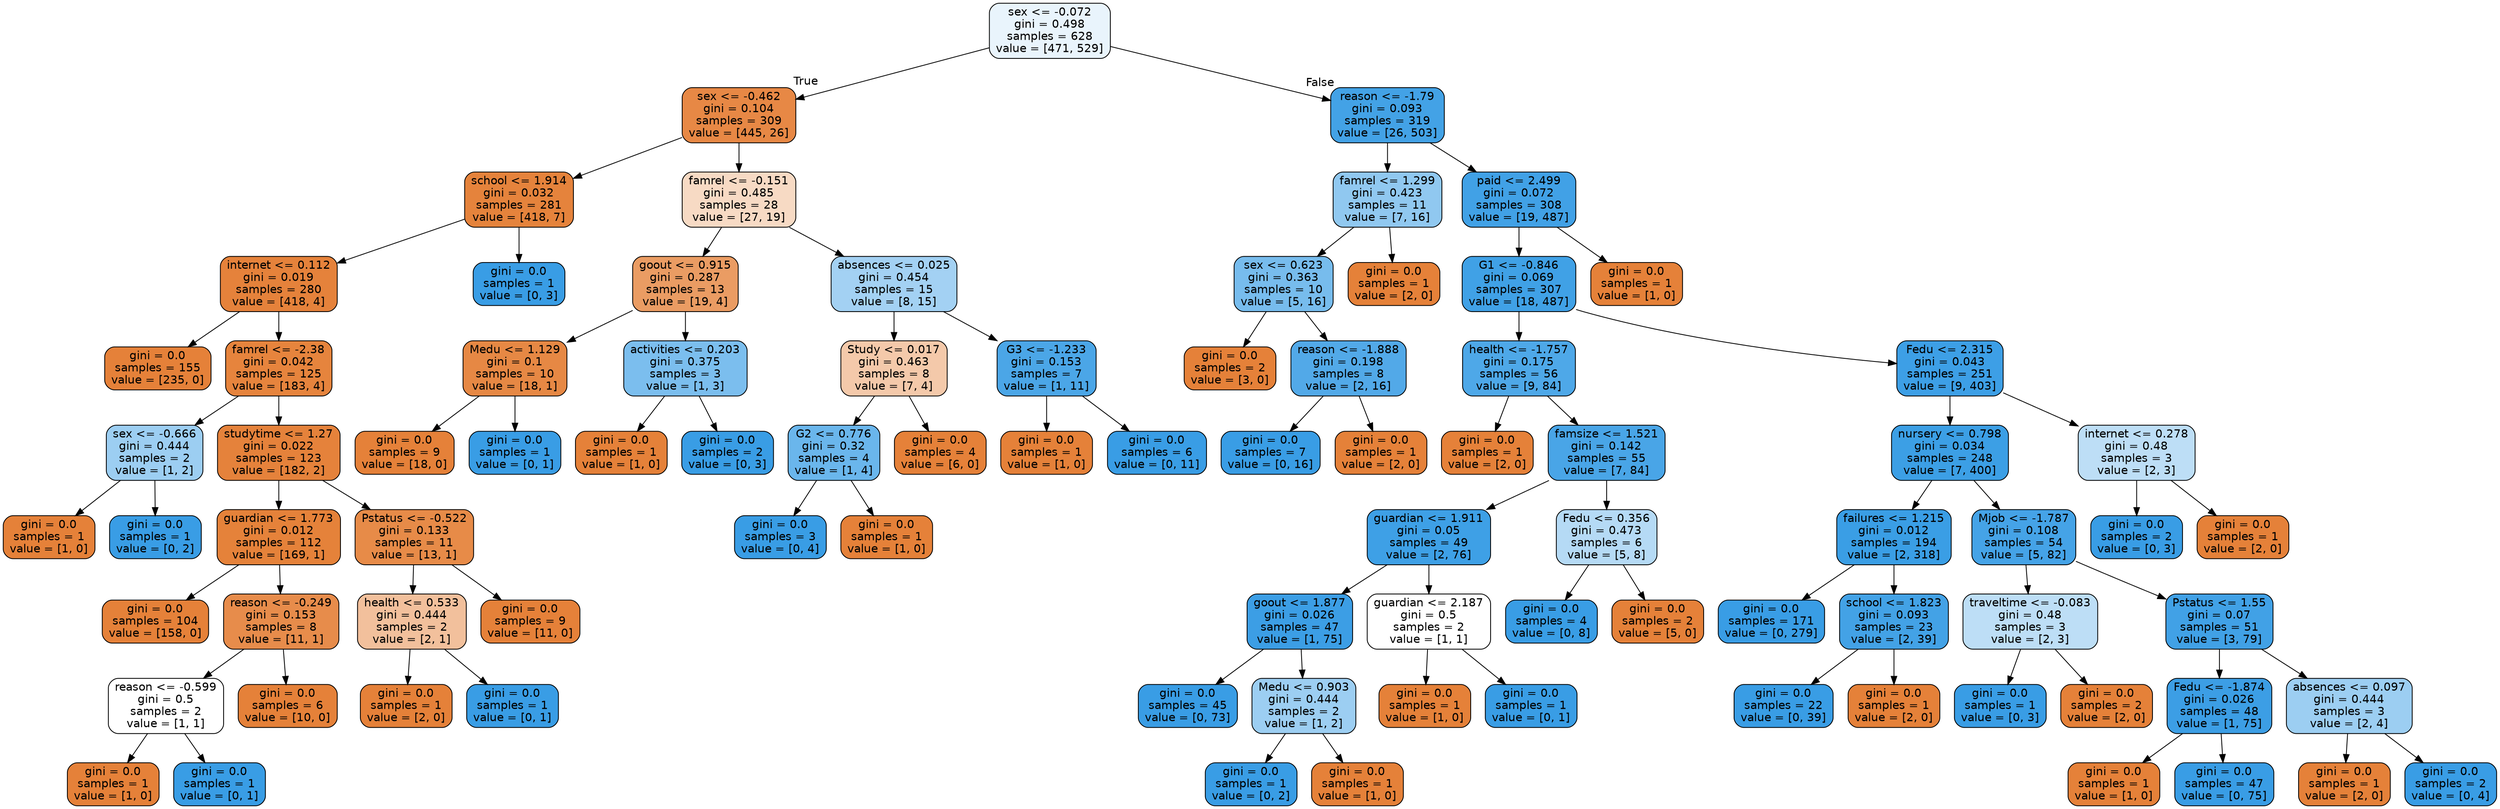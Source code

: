digraph Tree {
node [shape=box, style="filled, rounded", color="black", fontname=helvetica] ;
edge [fontname=helvetica] ;
0 [label="sex <= -0.072\ngini = 0.498\nsamples = 628\nvalue = [471, 529]", fillcolor="#e9f4fc"] ;
1 [label="sex <= -0.462\ngini = 0.104\nsamples = 309\nvalue = [445, 26]", fillcolor="#e78845"] ;
0 -> 1 [labeldistance=2.5, labelangle=45, headlabel="True"] ;
2 [label="school <= 1.914\ngini = 0.032\nsamples = 281\nvalue = [418, 7]", fillcolor="#e5833c"] ;
1 -> 2 ;
3 [label="internet <= 0.112\ngini = 0.019\nsamples = 280\nvalue = [418, 4]", fillcolor="#e5823b"] ;
2 -> 3 ;
4 [label="gini = 0.0\nsamples = 155\nvalue = [235, 0]", fillcolor="#e58139"] ;
3 -> 4 ;
5 [label="famrel <= -2.38\ngini = 0.042\nsamples = 125\nvalue = [183, 4]", fillcolor="#e6843d"] ;
3 -> 5 ;
6 [label="sex <= -0.666\ngini = 0.444\nsamples = 2\nvalue = [1, 2]", fillcolor="#9ccef2"] ;
5 -> 6 ;
7 [label="gini = 0.0\nsamples = 1\nvalue = [1, 0]", fillcolor="#e58139"] ;
6 -> 7 ;
8 [label="gini = 0.0\nsamples = 1\nvalue = [0, 2]", fillcolor="#399de5"] ;
6 -> 8 ;
9 [label="studytime <= 1.27\ngini = 0.022\nsamples = 123\nvalue = [182, 2]", fillcolor="#e5823b"] ;
5 -> 9 ;
10 [label="guardian <= 1.773\ngini = 0.012\nsamples = 112\nvalue = [169, 1]", fillcolor="#e5823a"] ;
9 -> 10 ;
11 [label="gini = 0.0\nsamples = 104\nvalue = [158, 0]", fillcolor="#e58139"] ;
10 -> 11 ;
12 [label="reason <= -0.249\ngini = 0.153\nsamples = 8\nvalue = [11, 1]", fillcolor="#e78c4b"] ;
10 -> 12 ;
13 [label="reason <= -0.599\ngini = 0.5\nsamples = 2\nvalue = [1, 1]", fillcolor="#ffffff"] ;
12 -> 13 ;
14 [label="gini = 0.0\nsamples = 1\nvalue = [1, 0]", fillcolor="#e58139"] ;
13 -> 14 ;
15 [label="gini = 0.0\nsamples = 1\nvalue = [0, 1]", fillcolor="#399de5"] ;
13 -> 15 ;
16 [label="gini = 0.0\nsamples = 6\nvalue = [10, 0]", fillcolor="#e58139"] ;
12 -> 16 ;
17 [label="Pstatus <= -0.522\ngini = 0.133\nsamples = 11\nvalue = [13, 1]", fillcolor="#e78b48"] ;
9 -> 17 ;
18 [label="health <= 0.533\ngini = 0.444\nsamples = 2\nvalue = [2, 1]", fillcolor="#f2c09c"] ;
17 -> 18 ;
19 [label="gini = 0.0\nsamples = 1\nvalue = [2, 0]", fillcolor="#e58139"] ;
18 -> 19 ;
20 [label="gini = 0.0\nsamples = 1\nvalue = [0, 1]", fillcolor="#399de5"] ;
18 -> 20 ;
21 [label="gini = 0.0\nsamples = 9\nvalue = [11, 0]", fillcolor="#e58139"] ;
17 -> 21 ;
22 [label="gini = 0.0\nsamples = 1\nvalue = [0, 3]", fillcolor="#399de5"] ;
2 -> 22 ;
23 [label="famrel <= -0.151\ngini = 0.485\nsamples = 28\nvalue = [27, 19]", fillcolor="#f7dac4"] ;
1 -> 23 ;
24 [label="goout <= 0.915\ngini = 0.287\nsamples = 13\nvalue = [19, 4]", fillcolor="#ea9c63"] ;
23 -> 24 ;
25 [label="Medu <= 1.129\ngini = 0.1\nsamples = 10\nvalue = [18, 1]", fillcolor="#e68844"] ;
24 -> 25 ;
26 [label="gini = 0.0\nsamples = 9\nvalue = [18, 0]", fillcolor="#e58139"] ;
25 -> 26 ;
27 [label="gini = 0.0\nsamples = 1\nvalue = [0, 1]", fillcolor="#399de5"] ;
25 -> 27 ;
28 [label="activities <= 0.203\ngini = 0.375\nsamples = 3\nvalue = [1, 3]", fillcolor="#7bbeee"] ;
24 -> 28 ;
29 [label="gini = 0.0\nsamples = 1\nvalue = [1, 0]", fillcolor="#e58139"] ;
28 -> 29 ;
30 [label="gini = 0.0\nsamples = 2\nvalue = [0, 3]", fillcolor="#399de5"] ;
28 -> 30 ;
31 [label="absences <= 0.025\ngini = 0.454\nsamples = 15\nvalue = [8, 15]", fillcolor="#a3d1f3"] ;
23 -> 31 ;
32 [label="Study <= 0.017\ngini = 0.463\nsamples = 8\nvalue = [7, 4]", fillcolor="#f4c9aa"] ;
31 -> 32 ;
33 [label="G2 <= 0.776\ngini = 0.32\nsamples = 4\nvalue = [1, 4]", fillcolor="#6ab6ec"] ;
32 -> 33 ;
34 [label="gini = 0.0\nsamples = 3\nvalue = [0, 4]", fillcolor="#399de5"] ;
33 -> 34 ;
35 [label="gini = 0.0\nsamples = 1\nvalue = [1, 0]", fillcolor="#e58139"] ;
33 -> 35 ;
36 [label="gini = 0.0\nsamples = 4\nvalue = [6, 0]", fillcolor="#e58139"] ;
32 -> 36 ;
37 [label="G3 <= -1.233\ngini = 0.153\nsamples = 7\nvalue = [1, 11]", fillcolor="#4ba6e7"] ;
31 -> 37 ;
38 [label="gini = 0.0\nsamples = 1\nvalue = [1, 0]", fillcolor="#e58139"] ;
37 -> 38 ;
39 [label="gini = 0.0\nsamples = 6\nvalue = [0, 11]", fillcolor="#399de5"] ;
37 -> 39 ;
40 [label="reason <= -1.79\ngini = 0.093\nsamples = 319\nvalue = [26, 503]", fillcolor="#43a2e6"] ;
0 -> 40 [labeldistance=2.5, labelangle=-45, headlabel="False"] ;
41 [label="famrel <= 1.299\ngini = 0.423\nsamples = 11\nvalue = [7, 16]", fillcolor="#90c8f0"] ;
40 -> 41 ;
42 [label="sex <= 0.623\ngini = 0.363\nsamples = 10\nvalue = [5, 16]", fillcolor="#77bced"] ;
41 -> 42 ;
43 [label="gini = 0.0\nsamples = 2\nvalue = [3, 0]", fillcolor="#e58139"] ;
42 -> 43 ;
44 [label="reason <= -1.888\ngini = 0.198\nsamples = 8\nvalue = [2, 16]", fillcolor="#52a9e8"] ;
42 -> 44 ;
45 [label="gini = 0.0\nsamples = 7\nvalue = [0, 16]", fillcolor="#399de5"] ;
44 -> 45 ;
46 [label="gini = 0.0\nsamples = 1\nvalue = [2, 0]", fillcolor="#e58139"] ;
44 -> 46 ;
47 [label="gini = 0.0\nsamples = 1\nvalue = [2, 0]", fillcolor="#e58139"] ;
41 -> 47 ;
48 [label="paid <= 2.499\ngini = 0.072\nsamples = 308\nvalue = [19, 487]", fillcolor="#41a1e6"] ;
40 -> 48 ;
49 [label="G1 <= -0.846\ngini = 0.069\nsamples = 307\nvalue = [18, 487]", fillcolor="#40a1e6"] ;
48 -> 49 ;
50 [label="health <= -1.757\ngini = 0.175\nsamples = 56\nvalue = [9, 84]", fillcolor="#4ea8e8"] ;
49 -> 50 ;
51 [label="gini = 0.0\nsamples = 1\nvalue = [2, 0]", fillcolor="#e58139"] ;
50 -> 51 ;
52 [label="famsize <= 1.521\ngini = 0.142\nsamples = 55\nvalue = [7, 84]", fillcolor="#49a5e7"] ;
50 -> 52 ;
53 [label="guardian <= 1.911\ngini = 0.05\nsamples = 49\nvalue = [2, 76]", fillcolor="#3ea0e6"] ;
52 -> 53 ;
54 [label="goout <= 1.877\ngini = 0.026\nsamples = 47\nvalue = [1, 75]", fillcolor="#3c9ee5"] ;
53 -> 54 ;
55 [label="gini = 0.0\nsamples = 45\nvalue = [0, 73]", fillcolor="#399de5"] ;
54 -> 55 ;
56 [label="Medu <= 0.903\ngini = 0.444\nsamples = 2\nvalue = [1, 2]", fillcolor="#9ccef2"] ;
54 -> 56 ;
57 [label="gini = 0.0\nsamples = 1\nvalue = [0, 2]", fillcolor="#399de5"] ;
56 -> 57 ;
58 [label="gini = 0.0\nsamples = 1\nvalue = [1, 0]", fillcolor="#e58139"] ;
56 -> 58 ;
59 [label="guardian <= 2.187\ngini = 0.5\nsamples = 2\nvalue = [1, 1]", fillcolor="#ffffff"] ;
53 -> 59 ;
60 [label="gini = 0.0\nsamples = 1\nvalue = [1, 0]", fillcolor="#e58139"] ;
59 -> 60 ;
61 [label="gini = 0.0\nsamples = 1\nvalue = [0, 1]", fillcolor="#399de5"] ;
59 -> 61 ;
62 [label="Fedu <= 0.356\ngini = 0.473\nsamples = 6\nvalue = [5, 8]", fillcolor="#b5daf5"] ;
52 -> 62 ;
63 [label="gini = 0.0\nsamples = 4\nvalue = [0, 8]", fillcolor="#399de5"] ;
62 -> 63 ;
64 [label="gini = 0.0\nsamples = 2\nvalue = [5, 0]", fillcolor="#e58139"] ;
62 -> 64 ;
65 [label="Fedu <= 2.315\ngini = 0.043\nsamples = 251\nvalue = [9, 403]", fillcolor="#3d9fe6"] ;
49 -> 65 ;
66 [label="nursery <= 0.798\ngini = 0.034\nsamples = 248\nvalue = [7, 400]", fillcolor="#3c9fe5"] ;
65 -> 66 ;
67 [label="failures <= 1.215\ngini = 0.012\nsamples = 194\nvalue = [2, 318]", fillcolor="#3a9ee5"] ;
66 -> 67 ;
68 [label="gini = 0.0\nsamples = 171\nvalue = [0, 279]", fillcolor="#399de5"] ;
67 -> 68 ;
69 [label="school <= 1.823\ngini = 0.093\nsamples = 23\nvalue = [2, 39]", fillcolor="#43a2e6"] ;
67 -> 69 ;
70 [label="gini = 0.0\nsamples = 22\nvalue = [0, 39]", fillcolor="#399de5"] ;
69 -> 70 ;
71 [label="gini = 0.0\nsamples = 1\nvalue = [2, 0]", fillcolor="#e58139"] ;
69 -> 71 ;
72 [label="Mjob <= -1.787\ngini = 0.108\nsamples = 54\nvalue = [5, 82]", fillcolor="#45a3e7"] ;
66 -> 72 ;
73 [label="traveltime <= -0.083\ngini = 0.48\nsamples = 3\nvalue = [2, 3]", fillcolor="#bddef6"] ;
72 -> 73 ;
74 [label="gini = 0.0\nsamples = 1\nvalue = [0, 3]", fillcolor="#399de5"] ;
73 -> 74 ;
75 [label="gini = 0.0\nsamples = 2\nvalue = [2, 0]", fillcolor="#e58139"] ;
73 -> 75 ;
76 [label="Pstatus <= 1.55\ngini = 0.07\nsamples = 51\nvalue = [3, 79]", fillcolor="#41a1e6"] ;
72 -> 76 ;
77 [label="Fedu <= -1.874\ngini = 0.026\nsamples = 48\nvalue = [1, 75]", fillcolor="#3c9ee5"] ;
76 -> 77 ;
78 [label="gini = 0.0\nsamples = 1\nvalue = [1, 0]", fillcolor="#e58139"] ;
77 -> 78 ;
79 [label="gini = 0.0\nsamples = 47\nvalue = [0, 75]", fillcolor="#399de5"] ;
77 -> 79 ;
80 [label="absences <= 0.097\ngini = 0.444\nsamples = 3\nvalue = [2, 4]", fillcolor="#9ccef2"] ;
76 -> 80 ;
81 [label="gini = 0.0\nsamples = 1\nvalue = [2, 0]", fillcolor="#e58139"] ;
80 -> 81 ;
82 [label="gini = 0.0\nsamples = 2\nvalue = [0, 4]", fillcolor="#399de5"] ;
80 -> 82 ;
83 [label="internet <= 0.278\ngini = 0.48\nsamples = 3\nvalue = [2, 3]", fillcolor="#bddef6"] ;
65 -> 83 ;
84 [label="gini = 0.0\nsamples = 2\nvalue = [0, 3]", fillcolor="#399de5"] ;
83 -> 84 ;
85 [label="gini = 0.0\nsamples = 1\nvalue = [2, 0]", fillcolor="#e58139"] ;
83 -> 85 ;
86 [label="gini = 0.0\nsamples = 1\nvalue = [1, 0]", fillcolor="#e58139"] ;
48 -> 86 ;
}